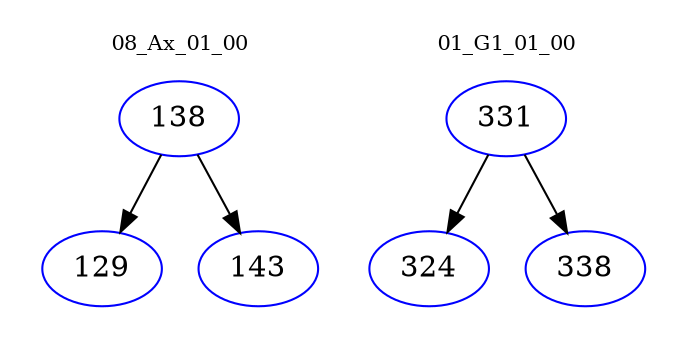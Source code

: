 digraph{
subgraph cluster_0 {
color = white
label = "08_Ax_01_00";
fontsize=10;
T0_138 [label="138", color="blue"]
T0_138 -> T0_129 [color="black"]
T0_129 [label="129", color="blue"]
T0_138 -> T0_143 [color="black"]
T0_143 [label="143", color="blue"]
}
subgraph cluster_1 {
color = white
label = "01_G1_01_00";
fontsize=10;
T1_331 [label="331", color="blue"]
T1_331 -> T1_324 [color="black"]
T1_324 [label="324", color="blue"]
T1_331 -> T1_338 [color="black"]
T1_338 [label="338", color="blue"]
}
}

